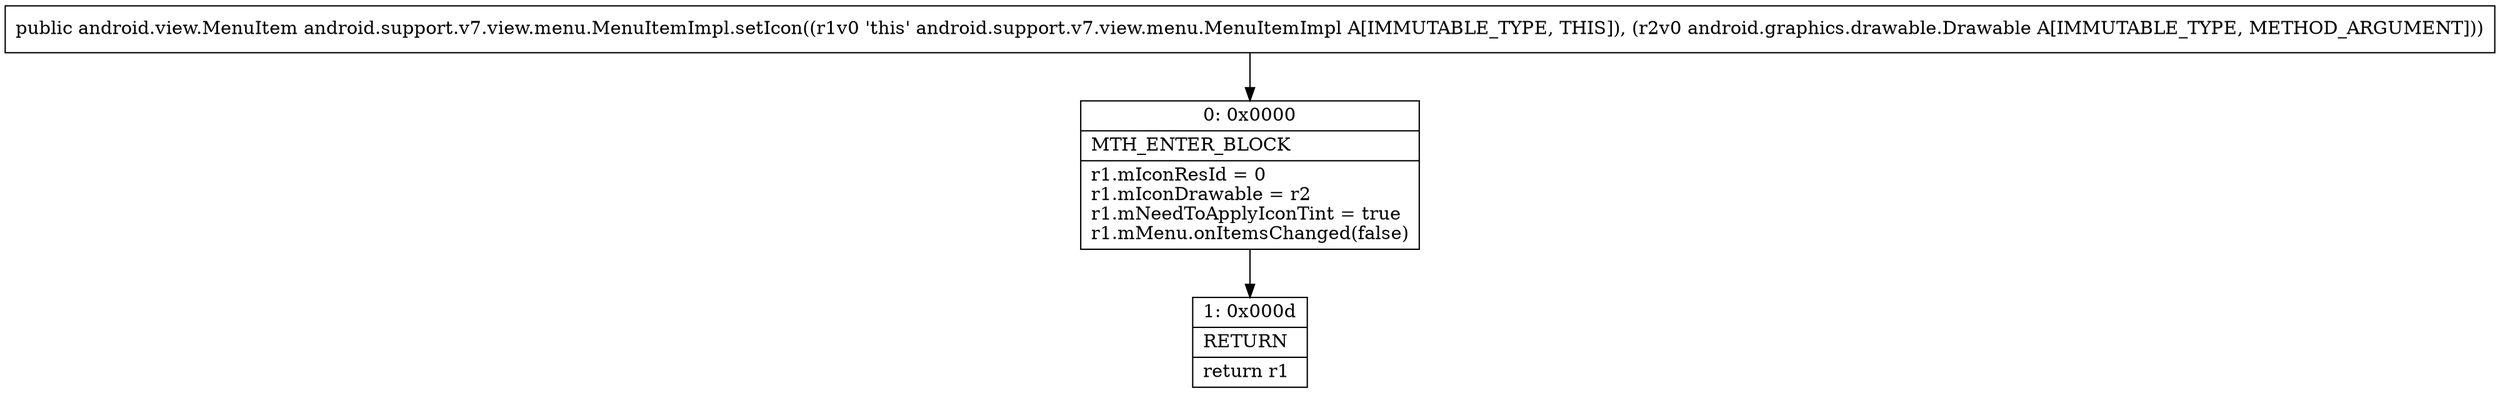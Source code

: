 digraph "CFG forandroid.support.v7.view.menu.MenuItemImpl.setIcon(Landroid\/graphics\/drawable\/Drawable;)Landroid\/view\/MenuItem;" {
Node_0 [shape=record,label="{0\:\ 0x0000|MTH_ENTER_BLOCK\l|r1.mIconResId = 0\lr1.mIconDrawable = r2\lr1.mNeedToApplyIconTint = true\lr1.mMenu.onItemsChanged(false)\l}"];
Node_1 [shape=record,label="{1\:\ 0x000d|RETURN\l|return r1\l}"];
MethodNode[shape=record,label="{public android.view.MenuItem android.support.v7.view.menu.MenuItemImpl.setIcon((r1v0 'this' android.support.v7.view.menu.MenuItemImpl A[IMMUTABLE_TYPE, THIS]), (r2v0 android.graphics.drawable.Drawable A[IMMUTABLE_TYPE, METHOD_ARGUMENT])) }"];
MethodNode -> Node_0;
Node_0 -> Node_1;
}

